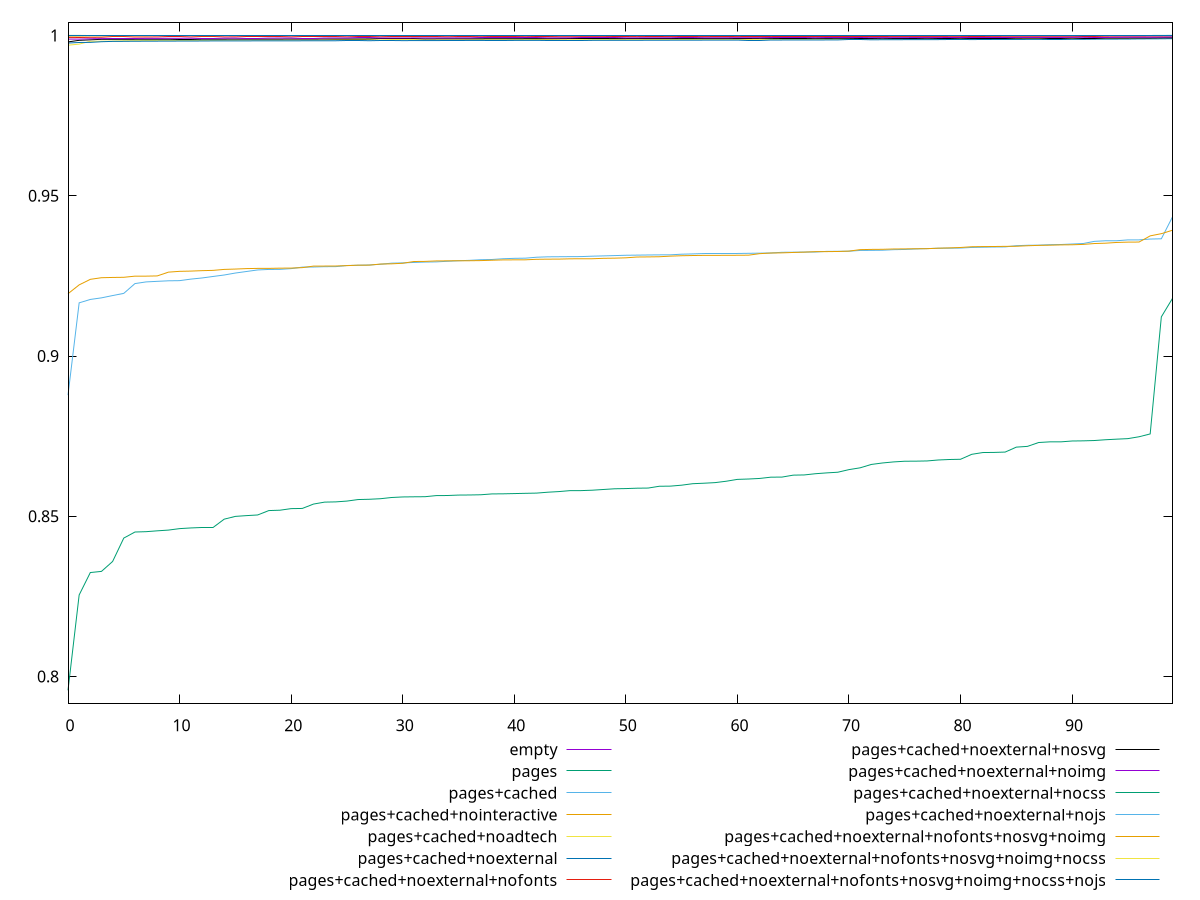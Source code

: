 reset

$empty <<EOF
0 0.9999999999963033
1 0.9999999999990798
2 0.9999999999992973
3 0.9999999999993356
4 0.9999999999994138
5 0.9999999999994291
6 0.999999999999456
7 0.9999999999994755
8 0.9999999999994778
9 0.9999999999995115
10 0.9999999999995163
11 0.9999999999995289
12 0.9999999999995424
13 0.9999999999995584
14 0.9999999999995699
15 0.9999999999996145
16 0.9999999999996293
17 0.9999999999996327
18 0.9999999999996392
19 0.9999999999996408
20 0.9999999999996445
21 0.9999999999996527
22 0.9999999999996565
23 0.9999999999996643
24 0.999999999999666
25 0.9999999999996665
26 0.9999999999996733
27 0.9999999999996733
28 0.9999999999996791
29 0.9999999999996909
30 0.999999999999692
31 0.9999999999996927
32 0.9999999999996938
33 0.999999999999696
34 0.9999999999996971
35 0.9999999999997011
36 0.9999999999997027
37 0.9999999999997097
38 0.9999999999997111
39 0.9999999999997152
40 0.9999999999997154
41 0.9999999999997193
42 0.9999999999997232
43 0.9999999999997234
44 0.9999999999997238
45 0.9999999999997387
46 0.9999999999997404
47 0.9999999999997409
48 0.999999999999742
49 0.9999999999997445
50 0.9999999999997455
51 0.999999999999747
52 0.9999999999997506
53 0.9999999999997529
54 0.9999999999997566
55 0.9999999999997579
56 0.9999999999997586
57 0.9999999999997606
58 0.9999999999997626
59 0.9999999999997635
60 0.9999999999997639
61 0.99999999999977
62 0.9999999999997715
63 0.999999999999776
64 0.9999999999997833
65 0.9999999999997838
66 0.9999999999997844
67 0.9999999999997895
68 0.9999999999997902
69 0.9999999999997926
70 0.999999999999803
71 0.9999999999998038
72 0.9999999999998062
73 0.999999999999807
74 0.9999999999998077
75 0.9999999999998095
76 0.9999999999998113
77 0.9999999999998137
78 0.9999999999998147
79 0.9999999999998158
80 0.9999999999998159
81 0.9999999999998199
82 0.9999999999998199
83 0.9999999999998206
84 0.9999999999998226
85 0.9999999999998237
86 0.9999999999998253
87 0.9999999999998274
88 0.9999999999998281
89 0.9999999999998304
90 0.9999999999998308
91 0.9999999999998324
92 0.9999999999998328
93 0.9999999999998375
94 0.9999999999998423
95 0.9999999999998457
96 0.9999999999998486
97 0.999999999999853
98 0.9999999999998541
99 0.9999999999998737
EOF

$pages <<EOF
0 0.7957300190824915
1 0.8254652688433064
2 0.8324558888500667
3 0.8328162430344073
4 0.835920501563719
5 0.8432084817963408
6 0.8451005169172499
7 0.8452063570640276
8 0.8454693252881367
9 0.8456984454874822
10 0.8461555996530539
11 0.8463675678684397
12 0.8465098485452981
13 0.8465113782187741
14 0.8491086092295246
15 0.8499734726719557
16 0.8502133434368793
17 0.8504159222545365
18 0.851787615643921
19 0.8519018004480446
20 0.8523952613524308
21 0.8524496374799648
22 0.8538114136685214
23 0.8544223245300581
24 0.8544975011479933
25 0.8547477462192079
26 0.8552237921841375
27 0.8553115859662863
28 0.855482620178247
29 0.855862703705817
30 0.8560365157097746
31 0.8560829535611145
32 0.8561121618924683
33 0.8564557718733585
34 0.8564827099992663
35 0.8566203671919334
36 0.8566517827106239
37 0.856719093874509
38 0.8569822529995059
39 0.857012894449733
40 0.8570876204028827
41 0.857168309621809
42 0.8572355388816344
43 0.8575133063088998
44 0.8577103205155671
45 0.8580064141390265
46 0.8580153608142759
47 0.8581405941704823
48 0.8583663665334914
49 0.858584571309533
50 0.8586471071805195
51 0.8587661970481913
52 0.8588093586743557
53 0.859367820438532
54 0.8594124052447277
55 0.8597072860294344
56 0.8601703468187355
57 0.8603179109944483
58 0.8605046992236427
59 0.8609379825057167
60 0.8615164471274379
61 0.8616310052650519
62 0.8618083207216103
63 0.8622033021118645
64 0.8622335554935684
65 0.8628351899417782
66 0.8629029636347987
67 0.8632836044546035
68 0.8635396104759101
69 0.8637469401862321
70 0.8645604810088996
71 0.8651211734121474
72 0.8661707051548826
73 0.866632012388201
74 0.8669630434619435
75 0.8671772546233816
76 0.8671991059564826
77 0.8672675651275357
78 0.8675631050998418
79 0.8677158778333767
80 0.8677871501001798
81 0.8693306350004687
82 0.8698877770438229
83 0.8699246481146823
84 0.870034515814774
85 0.8715741393879357
86 0.8718093568081081
87 0.8730131577890757
88 0.8732216189542574
89 0.8732230512381671
90 0.8734872049688589
91 0.8735351459200704
92 0.8736367298209697
93 0.8738791208886024
94 0.8740620507826808
95 0.8742263175709608
96 0.8748091752455034
97 0.875690448688218
98 0.9122051086786269
99 0.917974311846788
EOF

$pagesCached <<EOF
0 0.887794084686461
1 0.916582253834499
2 0.9176412070457864
3 0.9181358625257199
4 0.9188512164550923
5 0.9195394110019939
6 0.9225830607086091
7 0.9231109793680894
8 0.9232884971728587
9 0.9234548510348277
10 0.9235010299253343
11 0.9239776257706952
12 0.924333421956422
13 0.9248052393698956
14 0.9252625154853522
15 0.9258754386837741
16 0.9263584735432289
17 0.9268394190550582
18 0.9269975145231985
19 0.927025728438021
20 0.9272529397324422
21 0.9277209342976946
22 0.9277546272278946
23 0.9278595878963424
24 0.9278730534146641
25 0.9282272054377854
26 0.9283033044460262
27 0.9283810414807017
28 0.9286123313160357
29 0.9289580248380063
30 0.92903819768473
31 0.929178393703004
32 0.9292962313823605
33 0.9293551142217843
34 0.9295477042139112
35 0.9297140009629101
36 0.9298380435833563
37 0.9300321977705055
38 0.9301018297312034
39 0.9303369998465824
40 0.9304616032948401
41 0.9305161516626679
42 0.930807819938902
43 0.9309336556753297
44 0.9309605665620178
45 0.9309902174683798
46 0.9310077854121419
47 0.9311350870261441
48 0.9312239098871209
49 0.9313208923933415
50 0.9314178073127436
51 0.931464324344706
52 0.9315097318070997
53 0.9315430940732167
54 0.9315611391627766
55 0.9317534737290945
56 0.9318419013530086
57 0.9319586261389757
58 0.931968984765573
59 0.931972255748516
60 0.9319787974806844
61 0.9320278505380432
62 0.9320790650116924
63 0.9321275376795218
64 0.9323484425140239
65 0.932376709936597
66 0.9324152963729657
67 0.9324364870879474
68 0.9326330229343764
69 0.9326541797158542
70 0.9326905182719956
71 0.9329197142055212
72 0.932942991311363
73 0.93298682796484
74 0.9331593298573482
75 0.9332301050602809
76 0.9333974395419234
77 0.9334961226008834
78 0.933618431303837
79 0.9336292020153333
80 0.9336690460622832
81 0.9338562605628371
82 0.9339304275966679
83 0.9339932757640714
84 0.9340233463565742
85 0.9344093575540822
86 0.9345372410909456
87 0.9345757421587779
88 0.9347168155753545
89 0.9347750172452193
90 0.9349292056572613
91 0.935092796779745
92 0.9357593951056584
93 0.9359393907890996
94 0.935949970838189
95 0.9362131296678139
96 0.9362215754996124
97 0.9364783751226367
98 0.9365605245969499
99 0.9433849507342112
EOF

$pagesCachedNointeractive <<EOF
0 0.9194252963150875
1 0.9221838154202964
2 0.9239131639199168
3 0.9244172252987398
4 0.9245015577565461
5 0.9245485807780517
6 0.924905382829474
7 0.9249076710749933
8 0.9249791619002918
9 0.9261582925382514
10 0.9264066365941545
11 0.9264825333319618
12 0.9266155444866258
13 0.9267071695088007
14 0.9270099292962088
15 0.927116541364351
16 0.9272602634133846
17 0.9273250342564855
18 0.9273306651817629
19 0.9273993454352287
20 0.9274207312128269
21 0.9275607886990367
22 0.9280356651603254
23 0.92805079579189
24 0.928070967559746
25 0.9281835426827711
26 0.9283340686156766
27 0.9283418984683771
28 0.9286753977758538
29 0.9287501493066402
30 0.928922378265711
31 0.9294728078653477
32 0.9295077643446887
33 0.9296536020850907
34 0.9296807570204014
35 0.9297101229000077
36 0.9297117849398093
37 0.9297594218881919
38 0.9298712510389913
39 0.9299730391417711
40 0.9299879693351039
41 0.9300034508480898
42 0.9301614871695021
43 0.9302078701001275
44 0.9302216716203172
45 0.930311072963097
46 0.9303325870949646
47 0.9303353450808287
48 0.9304682163397936
49 0.9305189060720527
50 0.9306229833426298
51 0.9308721256639734
52 0.9309067396185313
53 0.9309594682596939
54 0.9311498947651798
55 0.9312715876985376
56 0.9313400617224004
57 0.9313855098511935
58 0.9313871522762823
59 0.9314106915682094
60 0.931421091379505
61 0.9314495500364981
62 0.9319210013993936
63 0.9321193693305818
64 0.9321694608663411
65 0.9322935217321838
66 0.9323989935784833
67 0.9325418482877569
68 0.9325586767893885
69 0.9326004675926233
70 0.9327122082857093
71 0.9331766219040513
72 0.9332473879826375
73 0.9332765478588971
74 0.9333785574205333
75 0.9334087675337693
76 0.933450834519724
77 0.933474019625223
78 0.9336216626088818
79 0.9337153362983746
80 0.9338428200572706
81 0.9340781001863565
82 0.9341285394659107
83 0.9341537518628084
84 0.9341988002879584
85 0.9342288239998813
86 0.9343868713785349
87 0.9345056831412564
88 0.9345677220393256
89 0.9346548475801201
90 0.9346927797678777
91 0.9348043751728672
92 0.9350800153514582
93 0.9351880850367642
94 0.9354151085312363
95 0.9355181202709704
96 0.935543594936703
97 0.9374694991312076
98 0.9381558227801715
99 0.9392308691762613
EOF

$pagesCachedNoadtech <<EOF
0 0.9969441408137358
1 0.9972792063082743
2 0.9981586797699527
3 0.9981903190303522
4 0.998222312064307
5 0.998325618767735
6 0.9983579107764893
7 0.9984024863087053
8 0.9984198944246491
9 0.9984217941509524
10 0.998428914480207
11 0.9984306677486287
12 0.9984314977340503
13 0.9984481659090534
14 0.998482814404305
15 0.9984973322553031
16 0.9985197969995125
17 0.9985267159157487
18 0.998531636887079
19 0.9985357574811622
20 0.998541048897039
21 0.998551979629895
22 0.9985651361679717
23 0.9985812418109619
24 0.9985940284409824
25 0.9985943257601833
26 0.9985944956356985
27 0.9985946230322313
28 0.9985986527786321
29 0.9986097636112286
30 0.9986102689878131
31 0.9986105216244133
32 0.9986109005147066
33 0.9986142650225163
34 0.9986208919580479
35 0.9986254498217295
36 0.9986288295285386
37 0.998629413042587
38 0.9986312873610523
39 0.9986346147310541
40 0.9986439817446003
41 0.9986454693680424
42 0.9986530947763685
43 0.9986535882813949
44 0.9986565875113065
45 0.9986616705871844
46 0.9986642884497368
47 0.9986655142475049
48 0.9986696348876303
49 0.9986773606661167
50 0.9986864659462075
51 0.9987024166718795
52 0.9987113122506677
53 0.9987113918234793
54 0.9987127837493817
55 0.9987140951002641
56 0.9987192512506654
57 0.9987264437039935
58 0.9987271139706724
59 0.9987322307644385
60 0.9987398377804777
61 0.9987414801244079
62 0.9987637643239033
63 0.9987682313978881
64 0.9987718807081809
65 0.998775789837532
66 0.9987794604435538
67 0.998784912725623
68 0.9987863584905341
69 0.9987878409528061
70 0.9987959512012144
71 0.9988072517227606
72 0.9988313876021753
73 0.9988399018073331
74 0.9988552620568998
75 0.9988586060656253
76 0.9988613266937125
77 0.9988753950399356
78 0.9988889402941992
79 0.9989038063284622
80 0.9989147169086579
81 0.9989345001576468
82 0.9989366698442752
83 0.9989462040726335
84 0.9989598085521507
85 0.9990009404248911
86 0.9990042187057208
87 0.9990066066887169
88 0.9990157906793566
89 0.9990383728719904
90 0.9990474275736392
91 0.9990584271428025
92 0.9990599637261594
93 0.9990788099245529
94 0.9990863163936046
95 0.9990868989529618
96 0.9990919461360053
97 0.9990996438495681
98 0.9991391785291842
99 0.9991608015696941
EOF

$pagesCachedNoexternal <<EOF
0 0.9976105978692127
1 0.997791323744077
2 0.9978235930327491
3 0.9980286067309869
4 0.9981331478041653
5 0.998147694892555
6 0.9981849798399316
7 0.9981916007491174
8 0.9982083545326197
9 0.9982252454875088
10 0.9982320593519842
11 0.9982355344761078
12 0.9982572263611706
13 0.9982776320696343
14 0.9982816325714007
15 0.998286611161388
16 0.998288284705015
17 0.998298202452506
18 0.9983000633768515
19 0.9983023629505441
20 0.9983078334510578
21 0.9983149449202137
22 0.9983176666932583
23 0.9983292460429767
24 0.9983306953129125
25 0.9983383126857538
26 0.9983387458057081
27 0.9983392750603072
28 0.9983675737153359
29 0.9983682860396088
30 0.9983694252763617
31 0.9983816818375689
32 0.9983913341541621
33 0.9983943387442971
34 0.9983989314062477
35 0.9984103236103412
36 0.9984227202276853
37 0.9984245711639432
38 0.9984300219777043
39 0.9984301603738897
40 0.9984394121833642
41 0.998448988971942
42 0.9984550148050624
43 0.9984572472093282
44 0.9984573382766411
45 0.998458794807412
46 0.9984588858064509
47 0.9984602503102799
48 0.9984700028498084
49 0.9984727162290572
50 0.9984742522129766
51 0.9984773207160911
52 0.9984825895448343
53 0.9984963497767992
54 0.9985012128077222
55 0.9985040626774732
56 0.9985062863158582
57 0.9985247352671891
58 0.9985348376749071
59 0.9985371582592177
60 0.9985417038586868
61 0.9985517624868856
62 0.9985527177337082
63 0.9985545834441563
64 0.9985637555036009
65 0.9985666451306
66 0.9985697885685216
67 0.9985780744162065
68 0.9985843612177192
69 0.9985948353405423
70 0.9986254498217295
71 0.9986258674074331
72 0.998630412918702
73 0.9986538760965977
74 0.9986632254075245
75 0.9986673921621744
76 0.9986729326445651
77 0.998675736995964
78 0.9986863852185519
79 0.9986902962153816
80 0.9986912222796285
81 0.9987044152010172
82 0.9987136978274052
83 0.9987325058440764
84 0.9987347441059982
85 0.9987423788199601
86 0.9987518830773692
87 0.9987623369169338
88 0.9987687697037297
89 0.9987696536784321
90 0.9987799186852817
91 0.9987819029008973
92 0.9988311288616056
93 0.9988466500975486
94 0.9988536237071378
95 0.9988620151408054
96 0.9989064450585514
97 0.9989225937759438
98 0.9989407246948265
99 0.9989786639992547
EOF

$pagesCachedNoexternalNofonts <<EOF
0 0.9993156727224216
1 0.9993403025999914
2 0.9994050353650162
3 0.9994253563184325
4 0.9994986515218454
5 0.9994994630984404
6 0.9995007171010617
7 0.9995122913829269
8 0.9995239164669317
9 0.9995248074158889
10 0.9995250299506828
11 0.999527066083989
12 0.9995324748499728
13 0.9995329142508276
14 0.9995372542975767
15 0.9995442264962395
16 0.9995459835703406
17 0.9995461983598015
18 0.9995502110532494
19 0.9995504598168785
20 0.9995525345887617
21 0.9995525876899221
22 0.99955341896835
23 0.9995541784468123
24 0.999555007424727
25 0.9995566617827665
26 0.9995594841900388
27 0.9995601657702582
28 0.9995717473395884
29 0.9995729093727312
30 0.999573148309716
31 0.9995742733249999
32 0.9995768046401721
33 0.9995774483301512
34 0.9995806890045835
35 0.9995832407770475
36 0.9995834417161298
37 0.9995867130461705
38 0.9995909886159418
39 0.9995912361304599
40 0.9995912856193457
41 0.9995928503525879
42 0.9995941808006155
43 0.9995942628157921
44 0.9995953278372429
45 0.9995975328375959
46 0.9996033831532868
47 0.9996114713827928
48 0.9996145222609438
49 0.999619055657714
50 0.9996193834436188
51 0.9996199292638053
52 0.9996238875213583
53 0.9996241966051491
54 0.9996272611885435
55 0.9996283345261451
56 0.9996286866663896
57 0.9996327099765355
58 0.9996368194720984
59 0.9996374508080671
60 0.9996410568978107
61 0.999642113903122
62 0.9996426786228678
63 0.999643805970567
64 0.999648463552637
65 0.9996510077388454
66 0.9996523471018606
67 0.9996534939922463
68 0.999654565605246
69 0.9996586255510742
70 0.9996593987050791
71 0.9996605986617841
72 0.99966104066527
73 0.9996639097843597
74 0.9996660702344531
75 0.9996676588608098
76 0.9996758299712696
77 0.9996814200691568
78 0.9996830187160586
79 0.9996851494109901
80 0.999688164207247
81 0.9996994143219318
82 0.9996996736098351
83 0.9997019091220116
84 0.9997098514070459
85 0.9997107836219943
86 0.9997155708813916
87 0.9997201484792616
88 0.9997229692522078
89 0.9997247283984185
90 0.9997269119413108
91 0.9997293326907044
92 0.999729404334732
93 0.9997449776349457
94 0.9997576867650021
95 0.9997584846154661
96 0.9997668701145933
97 0.9997701108514682
98 0.999782236975502
99 0.9998353806058917
EOF

$pagesCachedNoexternalNosvg <<EOF
0 0.997966367600216
1 0.9984620682440501
2 0.9986179589149178
3 0.9987801859330556
4 0.9987848365967793
5 0.9987859781519028
6 0.9987924316981314
7 0.998795270611617
8 0.9988030422626304
9 0.9988116745970934
10 0.9988119365815851
11 0.9988126848685559
12 0.9988210041993462
13 0.9988313876021753
14 0.9988327175849563
15 0.9988375844125943
16 0.998839129730446
17 0.9988433163443944
18 0.9988463939129846
19 0.9988501956616969
20 0.9988621962587996
21 0.9988684495353961
22 0.9988699277103184
23 0.9988813788272953
24 0.9988832014034548
25 0.9988850217330727
26 0.9988854497196265
27 0.9989001393199286
28 0.9989053901440071
29 0.9989063396017337
30 0.9989070073649488
31 0.9989078504142231
32 0.9989152410561692
33 0.9989395575515516
34 0.9989457938659041
35 0.9989526829074291
36 0.9989542808984508
37 0.9989567592193083
38 0.9989618376836007
39 0.9989635600845916
40 0.9989678397853952
41 0.9989813981848802
42 0.9989906925913046
43 0.9989927419058693
44 0.9989961064858148
45 0.9990013998767487
46 0.9990020231619665
47 0.9990088924491913
48 0.9990097404279491
49 0.9990104575180186
50 0.9990197438487018
51 0.9990349245781898
52 0.9990359472730549
53 0.9990429242487501
54 0.9990441309466376
55 0.9990466042285949
56 0.9990489777926732
57 0.9990511259377451
58 0.999053742935438
59 0.9990566058615398
60 0.9990598070193913
61 0.9990608409169144
62 0.9990653423516929
63 0.9990682407914584
64 0.999070790726657
65 0.9990709770985552
66 0.9990715049977867
67 0.99907553433041
68 0.9990792110393403
69 0.9990852732126911
70 0.9990889509843535
71 0.9990919766600752
72 0.9990920682275963
73 0.9990933494346347
74 0.9991004927052496
75 0.9991007654221968
76 0.9991007957201911
77 0.9991055428677833
78 0.9991070506817052
79 0.9991077135059053
80 0.9991123427834727
81 0.9991184170185787
82 0.9991189839170916
83 0.9991309132824131
84 0.9991312084539022
85 0.9991387974793856
86 0.9991505793419949
87 0.9991593059152281
88 0.9991620655358615
89 0.9991626395851583
90 0.9991638441111823
91 0.9991692766341385
92 0.9991693621940678
93 0.9991777710673316
94 0.999179411102608
95 0.9991853563597434
96 0.9991988416969706
97 0.9992010033441954
98 0.9992479961986119
99 0.9992662973274686
EOF

$pagesCachedNoexternalNoimg <<EOF
0 0.998831165827192
1 0.9988480035021288
2 0.9989474681153356
3 0.998993006103353
4 0.9990367456801068
5 0.9990495783815794
6 0.9990497679813004
7 0.9990686142849088
8 0.999079488656299
9 0.9990858255978395
10 0.9990974886585005
11 0.9991210998681084
12 0.9991382696595495
13 0.9991392078353785
14 0.9991417545619234
15 0.9991473836720682
16 0.999157635285205
17 0.9991578082264382
18 0.9991623813001484
19 0.9991674783201931
20 0.9991753914053185
21 0.9991820355958118
22 0.9991823737723009
23 0.9991849629104324
24 0.9991892828739382
25 0.9991939755767862
26 0.9991960081832252
27 0.9991963419348896
28 0.9991987029774811
29 0.9992028842154368
30 0.9992036577068217
31 0.9992086714176251
32 0.9992158738032714
33 0.9992214800968946
34 0.9992263536391993
35 0.9992295088947067
36 0.9992308005045247
37 0.9992316875241662
38 0.9992320904559036
39 0.9992321441679077
40 0.9992325737603882
41 0.9992333519276608
42 0.9992343706803742
43 0.9992353080878067
44 0.9992405147070492
45 0.9992408608469552
46 0.9992429085834078
47 0.9992430945312307
48 0.9992441829517285
49 0.9992450846345677
50 0.9992453761789732
51 0.9992490792139503
52 0.9992509518523242
53 0.9992534256123586
54 0.9992590862725659
55 0.9992605223747453
56 0.999260783254807
57 0.9992662454557244
58 0.9992671787169874
59 0.9992689131962313
60 0.9992714187276303
61 0.9992775896767472
62 0.9992781533342799
63 0.9992817323448722
64 0.9992822935206007
65 0.9992830836971353
66 0.9992840259370082
67 0.9992853231420575
68 0.9992907213948168
69 0.9992911508886317
70 0.9992937992218625
71 0.9992940258679027
72 0.9992954851365023
73 0.9992973686870495
74 0.9993013490254538
75 0.9993071505417362
76 0.9993171465805433
77 0.9993199891214969
78 0.9993260843621778
79 0.9993283652743133
80 0.9993291888216871
81 0.9993362777416153
82 0.9993440469290367
83 0.9993445227369167
84 0.9993465894118636
85 0.9993536774441596
86 0.9993554871236803
87 0.9993579251710447
88 0.999366796261217
89 0.9993672361668149
90 0.9993952170804994
91 0.9993980508719538
92 0.999398429419718
93 0.9993988967839849
94 0.999409612953516
95 0.9994184697028303
96 0.9994260651152791
97 0.999432158478992
98 0.9994377158859794
99 0.9995197415404649
EOF

$pagesCachedNoexternalNocss <<EOF
0 0.9999050328384271
1 0.9999452046318835
2 0.9999496906361707
3 0.999952149836471
4 0.9999539450501953
5 0.9999540372342086
6 0.9999543586940882
7 0.9999546612416841
8 0.9999552501660898
9 0.999956024750465
10 0.9999561329232666
11 0.9999562795791648
12 0.9999574114407275
13 0.999957648918546
14 0.9999580351856256
15 0.9999583575283957
16 0.9999583867317186
17 0.9999585033777884
18 0.9999591113965478
19 0.9999593931573398
20 0.9999596552183805
21 0.9999599313381355
22 0.9999602493934397
23 0.999960651664667
24 0.9999607706832754
25 0.9999607984961498
26 0.9999609877000329
27 0.999961105886785
28 0.9999611309950934
29 0.9999612037342532
30 0.9999618212453996
31 0.9999620261078681
32 0.9999622227138402
33 0.9999623598419709
34 0.9999625355509808
35 0.9999627251445855
36 0.9999628535225302
37 0.9999629839504032
38 0.9999630971657276
39 0.9999631692825579
40 0.9999633083814196
41 0.9999635448154687
42 0.999963659000475
43 0.999963822628426
44 0.9999640092295805
45 0.9999641903477032
46 0.9999645782726057
47 0.9999645968805138
48 0.9999647176369169
49 0.9999647338667977
50 0.9999648981389655
51 0.9999649166091578
52 0.9999651031720103
53 0.9999652179281308
54 0.9999653826338009
55 0.9999654806946114
56 0.9999654829723852
57 0.9999656307638276
58 0.9999656330334865
59 0.9999657893437139
60 0.9999657983872852
61 0.999965809688995
62 0.9999658345419873
63 0.9999658390591226
64 0.9999658480919253
65 0.9999661742124143
66 0.9999662525476181
67 0.9999663931763763
68 0.9999664488481799
69 0.9999666774195246
70 0.9999667547982598
71 0.9999669618868516
72 0.9999670869460316
73 0.9999671241691669
74 0.9999672487244099
75 0.9999672836176632
76 0.9999673293688031
77 0.9999674923377795
78 0.9999675313509924
79 0.9999676632770695
80 0.9999677366186668
81 0.9999678119748434
82 0.9999679729664483
83 0.9999679965229258
84 0.9999685132942949
85 0.9999686314098348
86 0.9999687701505731
87 0.9999690232011187
88 0.9999705344423637
89 0.9999705344423637
90 0.9999706423080013
91 0.9999708570667061
92 0.9999710232078596
93 0.9999711374697668
94 0.9999724988983967
95 0.9999726817546495
96 0.9999731094844447
97 0.9999737562083566
98 0.9999903155197652
99 0.9999911809529832
EOF

$pagesCachedNoexternalNojs <<EOF
0 0.9999779801205365
1 0.9999798328605368
2 0.9999809456931571
3 0.9999814240366911
4 0.9999815236801148
5 0.9999817728777789
6 0.9999817997962491
7 0.9999820445777861
8 0.9999822220850986
9 0.9999823654028799
10 0.9999823942131976
11 0.9999826116430341
12 0.9999828665515886
13 0.9999830474546327
14 0.9999833358617317
15 0.9999834020289681
16 0.9999834368973655
17 0.9999834468486216
18 0.9999836312883406
19 0.999983648530457
20 0.9999836866559298
21 0.9999837124410289
22 0.9999838103610934
23 0.999983864009043
24 0.9999838761812085
25 0.9999840325217699
26 0.99998409879581
27 0.9999841048094098
28 0.99998413124688
29 0.9999841564486673
30 0.999984354498645
31 0.9999843877016626
32 0.9999844090156225
33 0.9999844303054742
34 0.9999844409413661
35 0.9999845563653671
36 0.999984561061441
37 0.999984772324404
38 0.9999848291032734
39 0.9999848499167089
40 0.9999848960840846
41 0.9999849179727118
42 0.9999850144287378
43 0.9999851194838913
44 0.9999851592898975
45 0.9999851751875675
46 0.9999852182672468
47 0.9999852623726508
48 0.9999853007344568
49 0.99998535475135
50 0.9999853704752428
51 0.9999854265178014
52 0.9999854265178014
53 0.9999854779196435
54 0.9999855736155596
55 0.999985601335838
56 0.9999857095738015
57 0.9999857711205254
58 0.999985814947748
59 0.9999858641194903
60 0.9999859120617525
61 0.9999859164134441
62 0.9999859262006745
63 0.99998593272236
64 0.9999859642085145
65 0.9999860421283937
66 0.9999860658655467
67 0.9999861325810637
68 0.9999862630863801
69 0.9999863640022397
70 0.999986376705631
71 0.999986445345135
72 0.9999864506131879
73 0.9999864579856075
74 0.9999864769279736
75 0.9999864853397423
76 0.9999864905948924
77 0.9999864926964777
78 0.9999865942981954
79 0.999986734646294
80 0.9999867377512324
81 0.9999867636022675
82 0.9999868007542654
83 0.999986807968203
84 0.9999868419326978
85 0.9999868830044283
86 0.9999869362385136
87 0.9999869372604855
88 0.9999870299824993
89 0.9999870421686924
90 0.9999871241770855
91 0.99998718766302
92 0.9999872127837018
93 0.9999874785310912
94 0.9999875945068508
95 0.9999876765209577
96 0.9999877435522276
97 0.999987983887406
98 0.9999885886668418
99 0.9999894122389575
EOF

$pagesCachedNoexternalNofontsNosvgNoimg <<EOF
0 0.9997967906032095
1 0.9998008800684406
2 0.9998757328951575
3 0.9998783670371585
4 0.9998819226582613
5 0.9998943307985989
6 0.9998988977982426
7 0.9999062343620164
8 0.9999067156165001
9 0.9999072254028794
10 0.9999105142193365
11 0.9999105784309352
12 0.9999125166865159
13 0.9999139767428376
14 0.9999153462331033
15 0.9999153981890194
16 0.9999159492201444
17 0.9999163898271399
18 0.999917168008183
19 0.9999181336502176
20 0.9999183311907984
21 0.9999191038453694
22 0.9999191584831095
23 0.9999193631092351
24 0.9999201098287201
25 0.9999204788420588
26 0.9999206314431337
27 0.9999215598595135
28 0.9999218791818272
29 0.9999220428688653
30 0.9999221047321663
31 0.9999223033098055
32 0.999922325348706
33 0.9999230585503578
34 0.9999230979047558
35 0.9999232900698545
36 0.9999234208687895
37 0.9999238685735319
38 0.9999239162613094
39 0.9999239465954992
40 0.9999241932386309
41 0.9999244823251024
42 0.9999245813579378
43 0.9999246114775104
44 0.9999254082412431
45 0.9999254466208635
46 0.9999259271405088
47 0.9999261643439075
48 0.9999265274237227
49 0.999926943597697
50 0.9999270106787215
51 0.9999270316313172
52 0.9999271363213044
53 0.9999273411611074
54 0.999928039934087
55 0.9999284986318314
56 0.999928753809343
57 0.9999288523895914
58 0.9999290819807988
59 0.9999290983571909
60 0.9999293803683895
61 0.9999294007686415
62 0.9999296899376593
63 0.9999299254478679
64 0.999930160318885
65 0.999930216916269
66 0.999930612058815
67 0.9999307005147344
68 0.99993168737962
69 0.9999317350328943
70 0.9999318778311619
71 0.9999321271457728
72 0.9999322929444241
73 0.9999329411224729
74 0.9999333315040336
75 0.9999337549199001
76 0.9999340874505702
77 0.9999343147985256
78 0.9999344570480373
79 0.999935896042887
80 0.9999359488427488
81 0.9999372907811649
82 0.999937405580532
83 0.9999379366087596
84 0.999938511405466
85 0.9999392554249407
86 0.9999401028882625
87 0.9999404910471286
88 0.9999405372046469
89 0.999941793445212
90 0.9999423528863329
91 0.9999429491477322
92 0.9999433290736239
93 0.9999441367607236
94 0.9999445135972291
95 0.9999451813784556
96 0.9999479565156418
97 0.9999482012912002
98 0.999949320831913
99 0.9999567034424399
EOF

$pagesCachedNoexternalNofontsNosvgNoimgNocss <<EOF
0 0.9999761645434592
1 0.9999936223682183
2 0.9999944612237994
3 0.9999949379639279
4 0.9999949416674943
5 0.9999950987833881
6 0.9999952465117725
7 0.9999952530969218
8 0.9999953089791336
9 0.9999953193952668
10 0.999995461080839
11 0.9999955061041873
12 0.9999955186599607
13 0.9999955797578537
14 0.9999955958494334
15 0.9999956360674584
16 0.999995660131094
17 0.9999957288439884
18 0.999995746478678
19 0.9999957476788097
20 0.9999957496783967
21 0.9999957966396187
22 0.9999958025778761
23 0.9999958057420602
24 0.9999958057420602
25 0.9999958069281119
26 0.9999958337363789
27 0.9999958521812308
28 0.9999958545309403
29 0.9999958654814505
30 0.9999958654814505
31 0.9999958977990111
32 0.9999959067167769
33 0.9999959086532617
34 0.999995940686486
35 0.9999959976625119
36 0.9999960014621807
37 0.9999960026014892
38 0.9999960101898997
39 0.9999960253303544
40 0.9999960404224237
41 0.9999960562171576
42 0.9999960682156153
43 0.9999960865286991
44 0.9999961144198481
45 0.9999961203482507
46 0.9999961233095953
47 0.9999961247895538
48 0.9999961513475866
49 0.99999616273501
50 0.9999961832339359
51 0.9999961890738076
52 0.9999962112693482
53 0.9999962196098502
54 0.9999962203343801
55 0.9999962689705764
56 0.9999962689705764
57 0.9999962764886215
58 0.999996285778997
59 0.9999963117592197
60 0.9999963153062047
61 0.9999964124220093
62 0.9999964286841727
63 0.9999964366195908
64 0.9999964651326723
65 0.9999965144834122
66 0.9999965175273231
67 0.9999965192174165
68 0.9999965495210992
69 0.9999965572295973
70 0.9999965802680568
71 0.9999965822652446
72 0.9999965872539129
73 0.9999965875862724
74 0.9999966341766512
75 0.9999966620030789
76 0.9999966837999164
77 0.9999966902831274
78 0.9999967449602005
79 0.999996746875975
80 0.9999967542109702
81 0.9999968123903961
82 0.9999968242954508
83 0.999996847682227
84 0.9999968588561657
85 0.9999968718501758
86 0.9999968798713371
87 0.9999968934060769
88 0.9999969720765565
89 0.9999970310783821
90 0.9999970381637098
91 0.9999970431738425
92 0.9999970692867478
93 0.9999970768783875
94 0.9999970864900147
95 0.9999971284073501
96 0.9999971373025928
97 0.9999971845402995
98 0.9999972154783363
99 0.999997505055432
EOF

$pagesCachedNoexternalNofontsNosvgNoimgNocssNojs <<EOF
0 0.9999999149055687
1 0.9999999232675252
2 0.999999925063425
3 0.9999999252774652
4 0.9999999257664924
5 0.9999999260535877
6 0.9999999265134126
7 0.9999999287754675
8 0.9999999292205434
9 0.9999999298538729
10 0.9999999305176945
11 0.9999999306592294
12 0.9999999306945739
13 0.9999999310940526
14 0.9999999318986112
15 0.9999999331643583
16 0.9999999338687269
17 0.9999999340155958
18 0.9999999340381658
19 0.999999934465723
20 0.9999999346338311
21 0.9999999369374315
22 0.9999999372406192
23 0.9999999377359616
24 0.9999999381639268
25 0.9999999383875825
26 0.9999999384301037
27 0.9999999387799311
28 0.9999999387799311
29 0.9999999388855975
30 0.9999999402448938
31 0.9999999406166322
32 0.9999999406269294
33 0.9999999409146233
34 0.999999941333701
35 0.99999994219429
36 0.9999999425754571
37 0.999999942685386
38 0.9999999427253147
39 0.999999942735293
40 0.9999999427951316
41 0.9999999434201594
42 0.9999999435089622
43 0.9999999435188216
44 0.9999999437648224
45 0.9999999439021751
46 0.9999999447975375
47 0.9999999454608721
48 0.9999999457185428
49 0.999999945889734
50 0.999999946663672
51 0.9999999467573922
52 0.9999999475389987
53 0.9999999476406083
54 0.9999999477696819
55 0.9999999478249144
56 0.9999999479260417
57 0.9999999496192885
58 0.9999999496817299
59 0.9999999497619125
60 0.999999950214183
61 0.9999999506190674
62 0.9999999514634572
63 0.9999999521930194
64 0.9999999531145842
65 0.999999953432205
66 0.9999999539794084
67 0.9999999547490845
68 0.9999999551135592
69 0.9999999561284254
70 0.999999956530307
71 0.9999999569989979
72 0.9999999587400954
73 0.9999999589197421
74 0.99999995915821
75 0.9999999599176038
76 0.999999960347026
77 0.9999999607293519
78 0.9999999609371852
79 0.9999999614419742
80 0.9999999615549408
81 0.9999999616394761
82 0.9999999641079433
83 0.9999999655625234
84 0.999999965919613
85 0.9999999676448879
86 0.9999999681808649
87 0.9999999684429666
88 0.9999999695187145
89 0.9999999696967661
90 0.9999999707516782
91 0.9999999719729751
92 0.9999999720958161
93 0.9999999721650399
94 0.9999999721916244
95 0.999999972472059
96 0.9999999750032725
97 0.9999999755547
98 0.9999999763780312
99 0.9999999784760136
EOF

set key outside below
set xrange [0:99]
set yrange [0.7916446194641439:1.0040853996182213]
set trange [0.7916446194641439:1.0040853996182213]
set terminal svg size 640, 620 enhanced background rgb 'white'
set output "report_00007_2020-12-11T15:55:29.892Z/mainthread-work-breakdown/comparison/sorted/all_score.svg"

plot $empty title "empty" with line, \
     $pages title "pages" with line, \
     $pagesCached title "pages+cached" with line, \
     $pagesCachedNointeractive title "pages+cached+nointeractive" with line, \
     $pagesCachedNoadtech title "pages+cached+noadtech" with line, \
     $pagesCachedNoexternal title "pages+cached+noexternal" with line, \
     $pagesCachedNoexternalNofonts title "pages+cached+noexternal+nofonts" with line, \
     $pagesCachedNoexternalNosvg title "pages+cached+noexternal+nosvg" with line, \
     $pagesCachedNoexternalNoimg title "pages+cached+noexternal+noimg" with line, \
     $pagesCachedNoexternalNocss title "pages+cached+noexternal+nocss" with line, \
     $pagesCachedNoexternalNojs title "pages+cached+noexternal+nojs" with line, \
     $pagesCachedNoexternalNofontsNosvgNoimg title "pages+cached+noexternal+nofonts+nosvg+noimg" with line, \
     $pagesCachedNoexternalNofontsNosvgNoimgNocss title "pages+cached+noexternal+nofonts+nosvg+noimg+nocss" with line, \
     $pagesCachedNoexternalNofontsNosvgNoimgNocssNojs title "pages+cached+noexternal+nofonts+nosvg+noimg+nocss+nojs" with line

reset
